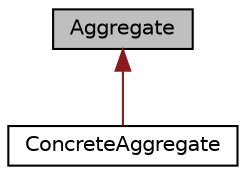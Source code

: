 digraph "Aggregate"
{
 // LATEX_PDF_SIZE
  edge [fontname="Helvetica",fontsize="10",labelfontname="Helvetica",labelfontsize="10"];
  node [fontname="Helvetica",fontsize="10",shape=record];
  Node1 [label="Aggregate",height=0.2,width=0.4,color="black", fillcolor="grey75", style="filled", fontcolor="black",tooltip="description an Aggregate class for turncontrol, an aggregate class for the iterator pattern"];
  Node1 -> Node2 [dir="back",color="firebrick4",fontsize="10",style="solid",fontname="Helvetica"];
  Node2 [label="ConcreteAggregate",height=0.2,width=0.4,color="black", fillcolor="white", style="filled",URL="$classConcreteAggregate.html",tooltip="Concrete Aggregate class for Aggregate class, a Concrete aggregate class for the iterator pattern."];
}
